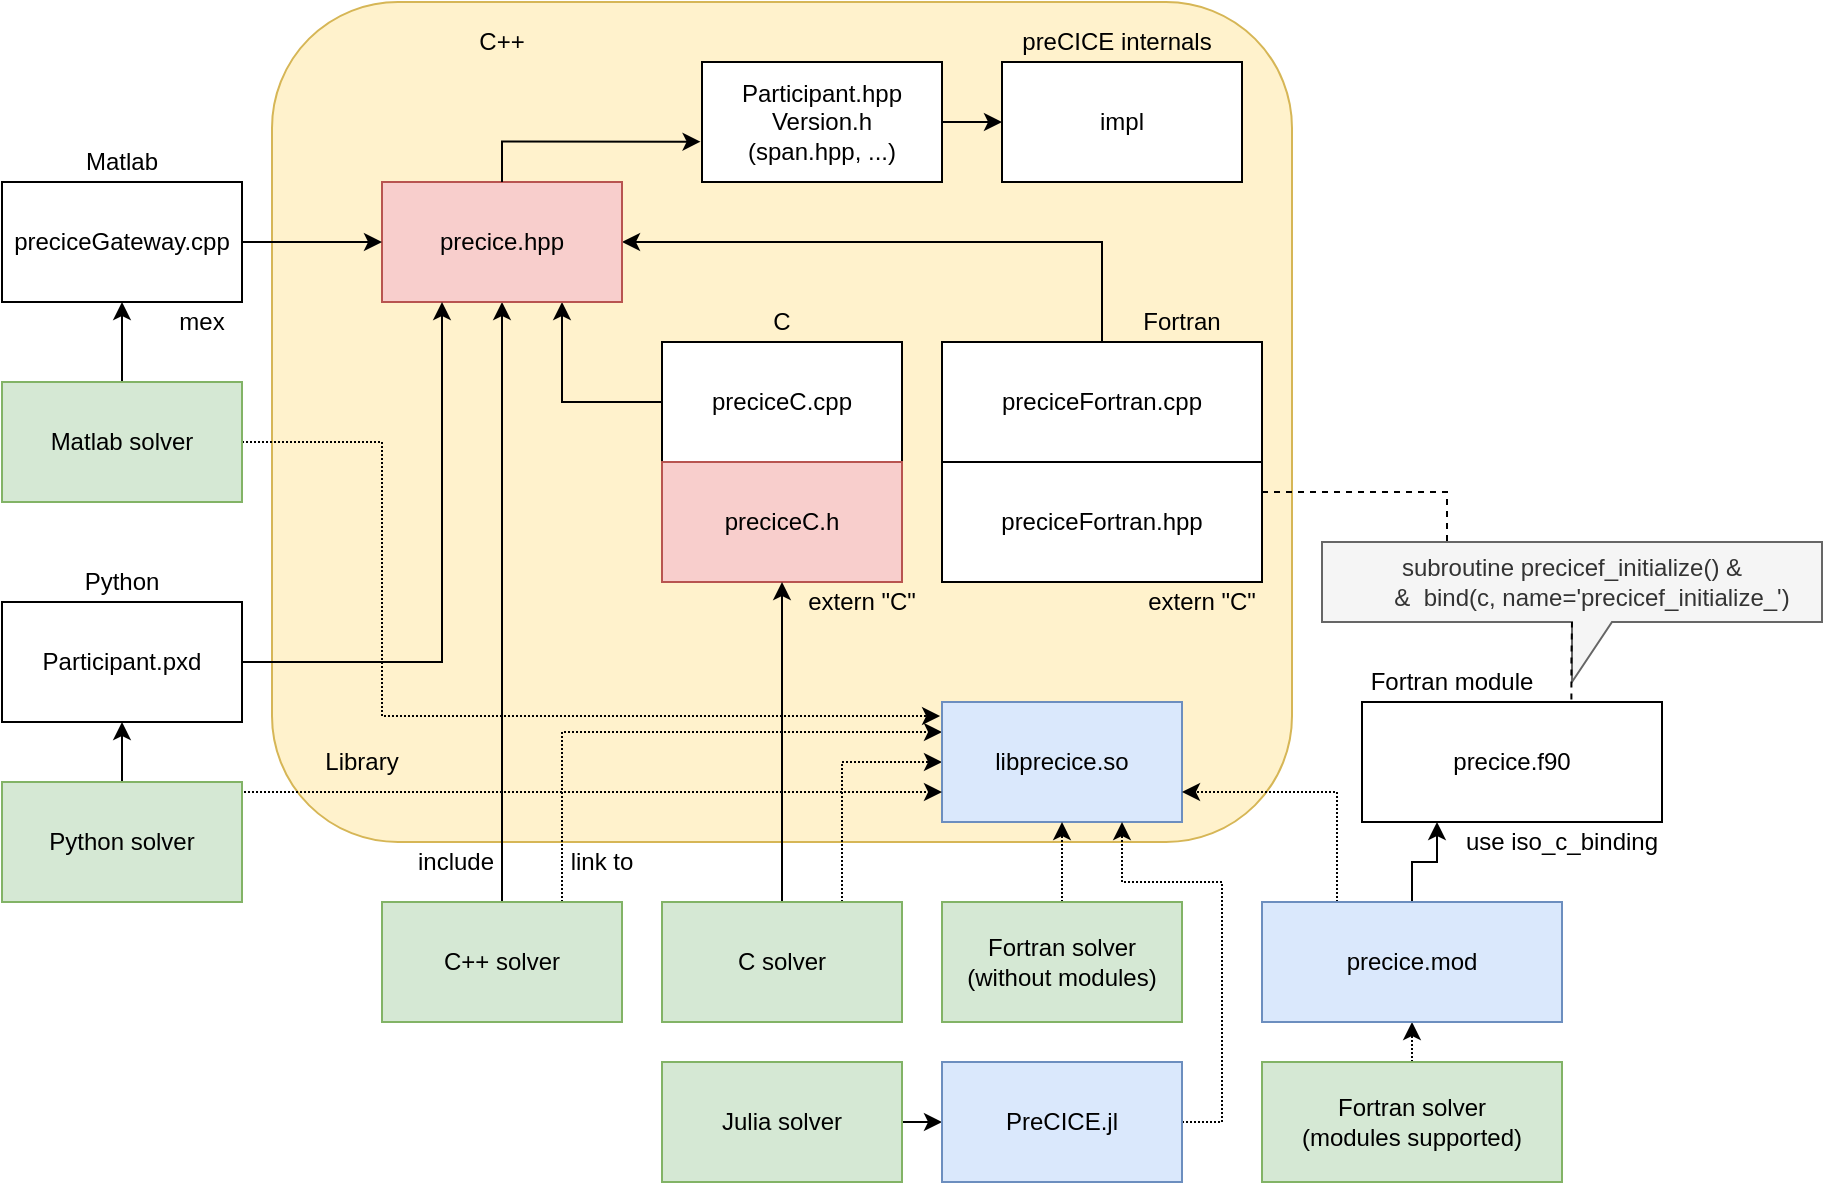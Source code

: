 <mxfile version="23.0.2" type="device">
  <diagram id="hYVVODAgU63mohFtX49g" name="Page-1">
    <mxGraphModel dx="2001" dy="1787" grid="1" gridSize="10" guides="1" tooltips="1" connect="1" arrows="1" fold="1" page="1" pageScale="1" pageWidth="850" pageHeight="1100" math="0" shadow="0">
      <root>
        <mxCell id="0" />
        <mxCell id="1" parent="0" />
        <mxCell id="QHRHIjRIj0fhzcaKsaCG-30" value="" style="rounded=1;whiteSpace=wrap;html=1;fillColor=#fff2cc;strokeColor=#d6b656;" parent="1" vertex="1">
          <mxGeometry x="55" y="-30" width="510" height="420" as="geometry" />
        </mxCell>
        <mxCell id="QHRHIjRIj0fhzcaKsaCG-5" style="edgeStyle=orthogonalEdgeStyle;rounded=0;orthogonalLoop=1;jettySize=auto;html=1;entryX=0;entryY=0.5;entryDx=0;entryDy=0;exitX=1;exitY=0.5;exitDx=0;exitDy=0;" parent="1" source="_6xte_bvHcVi9WSXcDBz-1" target="QHRHIjRIj0fhzcaKsaCG-4" edge="1">
          <mxGeometry relative="1" as="geometry">
            <Array as="points" />
            <mxPoint x="200" y="30" as="sourcePoint" />
          </mxGeometry>
        </mxCell>
        <mxCell id="Ri5KKmGAbXfFG7E4pKZj-1" style="edgeStyle=orthogonalEdgeStyle;rounded=0;orthogonalLoop=1;jettySize=auto;html=1;exitX=0;exitY=0.5;exitDx=0;exitDy=0;entryX=0.75;entryY=1;entryDx=0;entryDy=0;" parent="1" source="QHRHIjRIj0fhzcaKsaCG-2" target="QHRHIjRIj0fhzcaKsaCG-34" edge="1">
          <mxGeometry relative="1" as="geometry">
            <Array as="points">
              <mxPoint x="200" y="170" />
            </Array>
          </mxGeometry>
        </mxCell>
        <mxCell id="QHRHIjRIj0fhzcaKsaCG-2" value="&lt;div&gt;preciceC.cpp&lt;br&gt;&lt;/div&gt;" style="rounded=0;whiteSpace=wrap;html=1;" parent="1" vertex="1">
          <mxGeometry x="250" y="140" width="120" height="60" as="geometry" />
        </mxCell>
        <mxCell id="QHRHIjRIj0fhzcaKsaCG-4" value="impl" style="rounded=0;whiteSpace=wrap;html=1;" parent="1" vertex="1">
          <mxGeometry x="420" width="120" height="60" as="geometry" />
        </mxCell>
        <mxCell id="QHRHIjRIj0fhzcaKsaCG-7" value="extern &quot;C&quot;" style="text;html=1;strokeColor=none;fillColor=none;align=center;verticalAlign=middle;whiteSpace=wrap;rounded=0;" parent="1" vertex="1">
          <mxGeometry x="320" y="260" width="60" height="20" as="geometry" />
        </mxCell>
        <mxCell id="QHRHIjRIj0fhzcaKsaCG-8" value="preciceC.h" style="rounded=0;whiteSpace=wrap;html=1;fillColor=#f8cecc;strokeColor=#b85450;" parent="1" vertex="1">
          <mxGeometry x="250" y="200" width="120" height="60" as="geometry" />
        </mxCell>
        <mxCell id="QHRHIjRIj0fhzcaKsaCG-24" style="edgeStyle=orthogonalEdgeStyle;rounded=0;orthogonalLoop=1;jettySize=auto;html=1;exitX=0.75;exitY=0;exitDx=0;exitDy=0;entryX=0;entryY=0.25;entryDx=0;entryDy=0;dashed=1;dashPattern=1 1;" parent="1" source="QHRHIjRIj0fhzcaKsaCG-11" target="QHRHIjRIj0fhzcaKsaCG-23" edge="1">
          <mxGeometry relative="1" as="geometry" />
        </mxCell>
        <mxCell id="QHRHIjRIj0fhzcaKsaCG-35" style="edgeStyle=orthogonalEdgeStyle;rounded=0;orthogonalLoop=1;jettySize=auto;html=1;exitX=0.5;exitY=0;exitDx=0;exitDy=0;entryX=0.5;entryY=1;entryDx=0;entryDy=0;" parent="1" source="QHRHIjRIj0fhzcaKsaCG-11" target="QHRHIjRIj0fhzcaKsaCG-34" edge="1">
          <mxGeometry relative="1" as="geometry" />
        </mxCell>
        <mxCell id="QHRHIjRIj0fhzcaKsaCG-11" value="C++ solver" style="rounded=0;whiteSpace=wrap;html=1;fillColor=#d5e8d4;strokeColor=#82b366;" parent="1" vertex="1">
          <mxGeometry x="110" y="420" width="120" height="60" as="geometry" />
        </mxCell>
        <mxCell id="QHRHIjRIj0fhzcaKsaCG-13" value="Library" style="text;html=1;strokeColor=none;fillColor=none;align=center;verticalAlign=middle;whiteSpace=wrap;rounded=0;" parent="1" vertex="1">
          <mxGeometry x="80" y="340" width="40" height="20" as="geometry" />
        </mxCell>
        <mxCell id="QHRHIjRIj0fhzcaKsaCG-15" style="edgeStyle=orthogonalEdgeStyle;rounded=0;orthogonalLoop=1;jettySize=auto;html=1;exitX=0.5;exitY=0;exitDx=0;exitDy=0;entryX=0.5;entryY=1;entryDx=0;entryDy=0;" parent="1" source="QHRHIjRIj0fhzcaKsaCG-14" target="QHRHIjRIj0fhzcaKsaCG-8" edge="1">
          <mxGeometry relative="1" as="geometry">
            <mxPoint x="340" y="310" as="targetPoint" />
          </mxGeometry>
        </mxCell>
        <mxCell id="QHRHIjRIj0fhzcaKsaCG-25" style="edgeStyle=orthogonalEdgeStyle;rounded=0;orthogonalLoop=1;jettySize=auto;html=1;exitX=0.75;exitY=0;exitDx=0;exitDy=0;entryX=0;entryY=0.5;entryDx=0;entryDy=0;dashed=1;dashPattern=1 1;" parent="1" source="QHRHIjRIj0fhzcaKsaCG-14" target="QHRHIjRIj0fhzcaKsaCG-23" edge="1">
          <mxGeometry relative="1" as="geometry" />
        </mxCell>
        <mxCell id="QHRHIjRIj0fhzcaKsaCG-14" value="C solver" style="rounded=0;whiteSpace=wrap;html=1;fillColor=#d5e8d4;strokeColor=#82b366;" parent="1" vertex="1">
          <mxGeometry x="250" y="420" width="120" height="60" as="geometry" />
        </mxCell>
        <mxCell id="PUCwOCAwKSFv33U1LzpC-1" style="edgeStyle=orthogonalEdgeStyle;rounded=0;orthogonalLoop=1;jettySize=auto;html=1;exitX=0.5;exitY=0;exitDx=0;exitDy=0;entryX=1;entryY=0.5;entryDx=0;entryDy=0;" parent="1" source="QHRHIjRIj0fhzcaKsaCG-16" target="QHRHIjRIj0fhzcaKsaCG-34" edge="1">
          <mxGeometry relative="1" as="geometry">
            <Array as="points">
              <mxPoint x="470" y="90" />
            </Array>
          </mxGeometry>
        </mxCell>
        <mxCell id="QHRHIjRIj0fhzcaKsaCG-16" value="preciceFortran.cpp" style="rounded=0;whiteSpace=wrap;html=1;" parent="1" vertex="1">
          <mxGeometry x="390" y="140" width="160" height="60" as="geometry" />
        </mxCell>
        <mxCell id="QHRHIjRIj0fhzcaKsaCG-46" style="edgeStyle=orthogonalEdgeStyle;rounded=0;orthogonalLoop=1;jettySize=auto;html=1;exitX=1;exitY=0.25;exitDx=0;exitDy=0;entryX=0.25;entryY=0;entryDx=0;entryDy=0;entryPerimeter=0;dashed=1;endArrow=none;endFill=0;" parent="1" source="QHRHIjRIj0fhzcaKsaCG-18" target="QHRHIjRIj0fhzcaKsaCG-40" edge="1">
          <mxGeometry relative="1" as="geometry" />
        </mxCell>
        <mxCell id="QHRHIjRIj0fhzcaKsaCG-18" value="preciceFortran.hpp" style="rounded=0;whiteSpace=wrap;html=1;" parent="1" vertex="1">
          <mxGeometry x="390" y="200" width="160" height="60" as="geometry" />
        </mxCell>
        <mxCell id="QHRHIjRIj0fhzcaKsaCG-22" value="extern &quot;C&quot;" style="text;html=1;strokeColor=none;fillColor=none;align=center;verticalAlign=middle;whiteSpace=wrap;rounded=0;" parent="1" vertex="1">
          <mxGeometry x="490" y="260" width="60" height="20" as="geometry" />
        </mxCell>
        <mxCell id="QHRHIjRIj0fhzcaKsaCG-23" value="libprecice.so" style="rounded=0;whiteSpace=wrap;html=1;fillColor=#dae8fc;strokeColor=#6c8ebf;" parent="1" vertex="1">
          <mxGeometry x="390" y="320" width="120" height="60" as="geometry" />
        </mxCell>
        <mxCell id="QHRHIjRIj0fhzcaKsaCG-27" style="edgeStyle=orthogonalEdgeStyle;rounded=0;orthogonalLoop=1;jettySize=auto;html=1;exitX=0.5;exitY=0;exitDx=0;exitDy=0;entryX=0.5;entryY=1;entryDx=0;entryDy=0;dashed=1;dashPattern=1 1;" parent="1" source="QHRHIjRIj0fhzcaKsaCG-26" target="QHRHIjRIj0fhzcaKsaCG-23" edge="1">
          <mxGeometry relative="1" as="geometry" />
        </mxCell>
        <mxCell id="QHRHIjRIj0fhzcaKsaCG-26" value="Fortran solver&lt;br&gt;(without modules)" style="rounded=0;whiteSpace=wrap;html=1;fillColor=#d5e8d4;strokeColor=#82b366;" parent="1" vertex="1">
          <mxGeometry x="390" y="420" width="120" height="60" as="geometry" />
        </mxCell>
        <mxCell id="QHRHIjRIj0fhzcaKsaCG-31" value="include" style="text;html=1;strokeColor=none;fillColor=none;align=center;verticalAlign=middle;whiteSpace=wrap;rounded=0;" parent="1" vertex="1">
          <mxGeometry x="127" y="390" width="40" height="20" as="geometry" />
        </mxCell>
        <mxCell id="QHRHIjRIj0fhzcaKsaCG-32" value="link to" style="text;html=1;strokeColor=none;fillColor=none;align=center;verticalAlign=middle;whiteSpace=wrap;rounded=0;" parent="1" vertex="1">
          <mxGeometry x="200" y="390" width="40" height="20" as="geometry" />
        </mxCell>
        <mxCell id="QHRHIjRIj0fhzcaKsaCG-33" value="precice.f90" style="rounded=0;whiteSpace=wrap;html=1;" parent="1" vertex="1">
          <mxGeometry x="600" y="320" width="150" height="60" as="geometry" />
        </mxCell>
        <mxCell id="QHRHIjRIj0fhzcaKsaCG-34" value="precice.hpp" style="rounded=0;whiteSpace=wrap;html=1;fillColor=#f8cecc;strokeColor=#b85450;" parent="1" vertex="1">
          <mxGeometry x="110" y="60" width="120" height="60" as="geometry" />
        </mxCell>
        <mxCell id="QHRHIjRIj0fhzcaKsaCG-45" style="edgeStyle=orthogonalEdgeStyle;rounded=0;orthogonalLoop=1;jettySize=auto;html=1;exitX=0.5;exitY=0;exitDx=0;exitDy=0;entryX=0.5;entryY=1;entryDx=0;entryDy=0;dashed=1;dashPattern=1 1;" parent="1" source="QHRHIjRIj0fhzcaKsaCG-37" target="QHRHIjRIj0fhzcaKsaCG-41" edge="1">
          <mxGeometry relative="1" as="geometry" />
        </mxCell>
        <mxCell id="QHRHIjRIj0fhzcaKsaCG-37" value="Fortran solver&lt;br&gt;(modules supported)" style="rounded=0;whiteSpace=wrap;html=1;fillColor=#d5e8d4;strokeColor=#82b366;" parent="1" vertex="1">
          <mxGeometry x="550" y="500" width="150" height="60" as="geometry" />
        </mxCell>
        <mxCell id="QHRHIjRIj0fhzcaKsaCG-39" value="use iso_c_binding" style="text;html=1;strokeColor=none;fillColor=none;align=center;verticalAlign=middle;whiteSpace=wrap;rounded=0;" parent="1" vertex="1">
          <mxGeometry x="650" y="380" width="100" height="20" as="geometry" />
        </mxCell>
        <mxCell id="QHRHIjRIj0fhzcaKsaCG-40" value="subroutine precicef_initialize() &amp;amp;&lt;br&gt;&amp;nbsp;&amp;nbsp;&amp;nbsp;&amp;nbsp;&amp;nbsp; &amp;amp;&amp;nbsp; bind(c, name=&#39;precicef_initialize_&#39;)" style="shape=callout;whiteSpace=wrap;html=1;perimeter=calloutPerimeter;fillColor=#f5f5f5;strokeColor=#666666;fontColor=#333333;position2=0.5;" parent="1" vertex="1">
          <mxGeometry x="580" y="240" width="250" height="70" as="geometry" />
        </mxCell>
        <mxCell id="QHRHIjRIj0fhzcaKsaCG-42" style="edgeStyle=orthogonalEdgeStyle;rounded=0;orthogonalLoop=1;jettySize=auto;html=1;exitX=0.25;exitY=0;exitDx=0;exitDy=0;entryX=1;entryY=0.75;entryDx=0;entryDy=0;dashed=1;dashPattern=1 1;" parent="1" source="QHRHIjRIj0fhzcaKsaCG-41" target="QHRHIjRIj0fhzcaKsaCG-23" edge="1">
          <mxGeometry relative="1" as="geometry" />
        </mxCell>
        <mxCell id="QHRHIjRIj0fhzcaKsaCG-44" style="edgeStyle=orthogonalEdgeStyle;rounded=0;orthogonalLoop=1;jettySize=auto;html=1;exitX=0.5;exitY=0;exitDx=0;exitDy=0;entryX=0.25;entryY=1;entryDx=0;entryDy=0;" parent="1" source="QHRHIjRIj0fhzcaKsaCG-41" target="QHRHIjRIj0fhzcaKsaCG-33" edge="1">
          <mxGeometry relative="1" as="geometry">
            <Array as="points">
              <mxPoint x="625" y="400" />
              <mxPoint x="638" y="400" />
            </Array>
          </mxGeometry>
        </mxCell>
        <mxCell id="QHRHIjRIj0fhzcaKsaCG-41" value="precice.mod" style="rounded=0;whiteSpace=wrap;html=1;fillColor=#dae8fc;strokeColor=#6c8ebf;" parent="1" vertex="1">
          <mxGeometry x="550" y="420" width="150" height="60" as="geometry" />
        </mxCell>
        <mxCell id="QHRHIjRIj0fhzcaKsaCG-47" style="edgeStyle=orthogonalEdgeStyle;rounded=0;orthogonalLoop=1;jettySize=auto;html=1;exitX=0.698;exitY=-0.021;exitDx=0;exitDy=0;exitPerimeter=0;dashed=1;endArrow=none;endFill=0;" parent="1" source="QHRHIjRIj0fhzcaKsaCG-33" target="QHRHIjRIj0fhzcaKsaCG-40" edge="1">
          <mxGeometry relative="1" as="geometry" />
        </mxCell>
        <mxCell id="Ri5KKmGAbXfFG7E4pKZj-4" value="C++" style="text;html=1;strokeColor=none;fillColor=none;align=center;verticalAlign=middle;whiteSpace=wrap;rounded=0;" parent="1" vertex="1">
          <mxGeometry x="150" y="-20" width="40" height="20" as="geometry" />
        </mxCell>
        <mxCell id="Ri5KKmGAbXfFG7E4pKZj-5" value="preCICE internals" style="text;html=1;strokeColor=none;fillColor=none;align=center;verticalAlign=middle;whiteSpace=wrap;rounded=0;" parent="1" vertex="1">
          <mxGeometry x="425" y="-20" width="105" height="20" as="geometry" />
        </mxCell>
        <mxCell id="Ri5KKmGAbXfFG7E4pKZj-6" value="C" style="text;html=1;strokeColor=none;fillColor=none;align=center;verticalAlign=middle;whiteSpace=wrap;rounded=0;" parent="1" vertex="1">
          <mxGeometry x="290" y="120" width="40" height="20" as="geometry" />
        </mxCell>
        <mxCell id="Ri5KKmGAbXfFG7E4pKZj-7" value="Fortran" style="text;html=1;strokeColor=none;fillColor=none;align=center;verticalAlign=middle;whiteSpace=wrap;rounded=0;" parent="1" vertex="1">
          <mxGeometry x="490" y="120" width="40" height="20" as="geometry" />
        </mxCell>
        <mxCell id="Ri5KKmGAbXfFG7E4pKZj-10" style="edgeStyle=orthogonalEdgeStyle;rounded=0;orthogonalLoop=1;jettySize=auto;html=1;exitX=1;exitY=0.5;exitDx=0;exitDy=0;entryX=0.25;entryY=1;entryDx=0;entryDy=0;" parent="1" target="QHRHIjRIj0fhzcaKsaCG-34" edge="1">
          <mxGeometry relative="1" as="geometry">
            <mxPoint x="-40" y="299.97" as="sourcePoint" />
            <mxPoint x="190" y="29.97" as="targetPoint" />
            <Array as="points">
              <mxPoint x="140" y="300" />
            </Array>
          </mxGeometry>
        </mxCell>
        <mxCell id="Ri5KKmGAbXfFG7E4pKZj-8" value="Participant.pxd" style="rounded=0;whiteSpace=wrap;html=1;" parent="1" vertex="1">
          <mxGeometry x="-80" y="270" width="120" height="60" as="geometry" />
        </mxCell>
        <mxCell id="Ri5KKmGAbXfFG7E4pKZj-9" value="Fortran module" style="text;html=1;strokeColor=none;fillColor=none;align=center;verticalAlign=middle;whiteSpace=wrap;rounded=0;" parent="1" vertex="1">
          <mxGeometry x="600" y="300" width="90" height="20" as="geometry" />
        </mxCell>
        <mxCell id="Ri5KKmGAbXfFG7E4pKZj-12" style="edgeStyle=orthogonalEdgeStyle;rounded=0;orthogonalLoop=1;jettySize=auto;html=1;exitX=1;exitY=0.5;exitDx=0;exitDy=0;entryX=0;entryY=0.5;entryDx=0;entryDy=0;" parent="1" source="Ri5KKmGAbXfFG7E4pKZj-11" target="QHRHIjRIj0fhzcaKsaCG-34" edge="1">
          <mxGeometry relative="1" as="geometry" />
        </mxCell>
        <mxCell id="Ri5KKmGAbXfFG7E4pKZj-11" value="preciceGateway.cpp" style="rounded=0;whiteSpace=wrap;html=1;" parent="1" vertex="1">
          <mxGeometry x="-80" y="60" width="120" height="60" as="geometry" />
        </mxCell>
        <mxCell id="Ri5KKmGAbXfFG7E4pKZj-13" value="Python" style="text;html=1;strokeColor=none;fillColor=none;align=center;verticalAlign=middle;whiteSpace=wrap;rounded=0;" parent="1" vertex="1">
          <mxGeometry x="-40" y="250" width="40" height="20" as="geometry" />
        </mxCell>
        <mxCell id="Ri5KKmGAbXfFG7E4pKZj-14" value="Matlab" style="text;html=1;strokeColor=none;fillColor=none;align=center;verticalAlign=middle;whiteSpace=wrap;rounded=0;" parent="1" vertex="1">
          <mxGeometry x="-40" y="40" width="40" height="20" as="geometry" />
        </mxCell>
        <mxCell id="Ri5KKmGAbXfFG7E4pKZj-16" style="edgeStyle=orthogonalEdgeStyle;rounded=0;orthogonalLoop=1;jettySize=auto;html=1;exitX=0.5;exitY=0;exitDx=0;exitDy=0;entryX=0.5;entryY=1;entryDx=0;entryDy=0;" parent="1" source="Ri5KKmGAbXfFG7E4pKZj-15" target="Ri5KKmGAbXfFG7E4pKZj-8" edge="1">
          <mxGeometry relative="1" as="geometry" />
        </mxCell>
        <mxCell id="Ri5KKmGAbXfFG7E4pKZj-19" style="edgeStyle=orthogonalEdgeStyle;rounded=0;orthogonalLoop=1;jettySize=auto;html=1;exitX=1;exitY=0.5;exitDx=0;exitDy=0;entryX=0;entryY=0.75;entryDx=0;entryDy=0;dashed=1;dashPattern=1 1;" parent="1" source="Ri5KKmGAbXfFG7E4pKZj-15" target="QHRHIjRIj0fhzcaKsaCG-23" edge="1">
          <mxGeometry relative="1" as="geometry">
            <Array as="points">
              <mxPoint x="40" y="365" />
            </Array>
          </mxGeometry>
        </mxCell>
        <mxCell id="Ri5KKmGAbXfFG7E4pKZj-15" value="Python solver" style="rounded=0;whiteSpace=wrap;html=1;fillColor=#d5e8d4;strokeColor=#82b366;" parent="1" vertex="1">
          <mxGeometry x="-80" y="360" width="120" height="60" as="geometry" />
        </mxCell>
        <mxCell id="Ri5KKmGAbXfFG7E4pKZj-18" style="edgeStyle=orthogonalEdgeStyle;rounded=0;orthogonalLoop=1;jettySize=auto;html=1;exitX=0.5;exitY=0;exitDx=0;exitDy=0;entryX=0.5;entryY=1;entryDx=0;entryDy=0;" parent="1" source="Ri5KKmGAbXfFG7E4pKZj-17" target="Ri5KKmGAbXfFG7E4pKZj-11" edge="1">
          <mxGeometry relative="1" as="geometry" />
        </mxCell>
        <mxCell id="Ri5KKmGAbXfFG7E4pKZj-20" style="edgeStyle=orthogonalEdgeStyle;rounded=0;orthogonalLoop=1;jettySize=auto;html=1;entryX=-0.008;entryY=0.117;entryDx=0;entryDy=0;entryPerimeter=0;dashed=1;dashPattern=1 1;" parent="1" target="QHRHIjRIj0fhzcaKsaCG-23" edge="1">
          <mxGeometry relative="1" as="geometry">
            <mxPoint x="40" y="190" as="sourcePoint" />
            <Array as="points">
              <mxPoint x="110" y="190" />
              <mxPoint x="110" y="327" />
            </Array>
          </mxGeometry>
        </mxCell>
        <mxCell id="Ri5KKmGAbXfFG7E4pKZj-17" value="Matlab solver" style="rounded=0;whiteSpace=wrap;html=1;fillColor=#d5e8d4;strokeColor=#82b366;" parent="1" vertex="1">
          <mxGeometry x="-80" y="160" width="120" height="60" as="geometry" />
        </mxCell>
        <mxCell id="Ri5KKmGAbXfFG7E4pKZj-21" value="mex" style="text;html=1;strokeColor=none;fillColor=none;align=center;verticalAlign=middle;whiteSpace=wrap;rounded=0;" parent="1" vertex="1">
          <mxGeometry y="120" width="40" height="20" as="geometry" />
        </mxCell>
        <mxCell id="fCn0hWhs9GKEyJ6KPFge-3" style="edgeStyle=orthogonalEdgeStyle;rounded=0;orthogonalLoop=1;jettySize=auto;html=1;exitX=1;exitY=0.5;exitDx=0;exitDy=0;entryX=0;entryY=0.5;entryDx=0;entryDy=0;" parent="1" source="fCn0hWhs9GKEyJ6KPFge-1" target="fCn0hWhs9GKEyJ6KPFge-2" edge="1">
          <mxGeometry relative="1" as="geometry" />
        </mxCell>
        <mxCell id="fCn0hWhs9GKEyJ6KPFge-1" value="Julia solver" style="rounded=0;whiteSpace=wrap;html=1;fillColor=#d5e8d4;strokeColor=#82b366;" parent="1" vertex="1">
          <mxGeometry x="250" y="500" width="120" height="60" as="geometry" />
        </mxCell>
        <mxCell id="fCn0hWhs9GKEyJ6KPFge-4" style="edgeStyle=orthogonalEdgeStyle;rounded=0;orthogonalLoop=1;jettySize=auto;html=1;exitX=1;exitY=0.5;exitDx=0;exitDy=0;entryX=0.75;entryY=1;entryDx=0;entryDy=0;dashed=1;dashPattern=1 1;" parent="1" source="fCn0hWhs9GKEyJ6KPFge-2" target="QHRHIjRIj0fhzcaKsaCG-23" edge="1">
          <mxGeometry relative="1" as="geometry">
            <Array as="points">
              <mxPoint x="530" y="530" />
              <mxPoint x="530" y="410" />
              <mxPoint x="480" y="410" />
            </Array>
          </mxGeometry>
        </mxCell>
        <mxCell id="fCn0hWhs9GKEyJ6KPFge-2" value="PreCICE.jl" style="rounded=0;whiteSpace=wrap;html=1;fillColor=#dae8fc;strokeColor=#6c8ebf;" parent="1" vertex="1">
          <mxGeometry x="390" y="500" width="120" height="60" as="geometry" />
        </mxCell>
        <mxCell id="_6xte_bvHcVi9WSXcDBz-1" value="Participant.hpp&lt;br&gt;Version.h&lt;br&gt;(span.hpp, ...)" style="rounded=0;whiteSpace=wrap;html=1;" vertex="1" parent="1">
          <mxGeometry x="270" width="120" height="60" as="geometry" />
        </mxCell>
        <mxCell id="_6xte_bvHcVi9WSXcDBz-2" style="edgeStyle=orthogonalEdgeStyle;rounded=0;orthogonalLoop=1;jettySize=auto;html=1;exitX=0.5;exitY=0;exitDx=0;exitDy=0;entryX=-0.006;entryY=0.664;entryDx=0;entryDy=0;entryPerimeter=0;" edge="1" parent="1" source="QHRHIjRIj0fhzcaKsaCG-34" target="_6xte_bvHcVi9WSXcDBz-1">
          <mxGeometry relative="1" as="geometry" />
        </mxCell>
      </root>
    </mxGraphModel>
  </diagram>
</mxfile>
